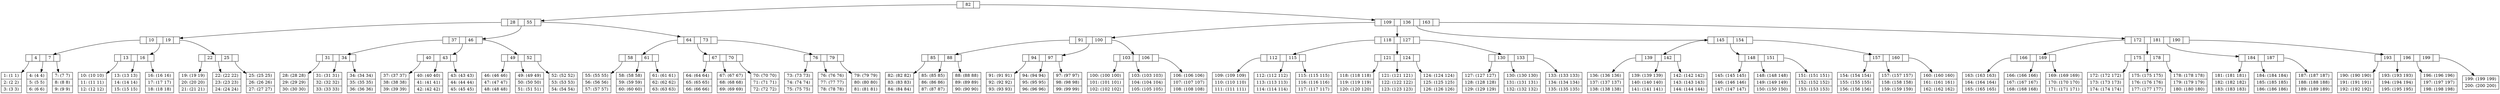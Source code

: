 digraph g {
  node [shape=record, height=0.1];
  node80[label = "<f0>|82|<f1>"];
  node26[label = "<f0>|28|<f1>|55|<f2>"];
  node8[label = "<f0>|10|<f1>|19|<f2>"];
  node2[label = "<f0>|4|<f1>|7|<f2>"];
  node0[label = "{1: (1 1)|2: (2 2)|3: (3 3)}"];
  "node2":f0 -> "node0";
  node1[label = "{4: (4 4)|5: (5 5)|6: (6 6)}"];
  "node2":f1 -> "node1";
  node3[label = "{7: (7 7)|8: (8 8)|9: (9 9)}"];
  "node2":f2 -> "node3";
  "node8":f0 -> "node2";
  node7[label = "<f0>|13|<f1>|16|<f2>"];
  node4[label = "{10: (10 10)|11: (11 11)|12: (12 12)}"];
  "node7":f0 -> "node4";
  node5[label = "{13: (13 13)|14: (14 14)|15: (15 15)}"];
  "node7":f1 -> "node5";
  node6[label = "{16: (16 16)|17: (17 17)|18: (18 18)}"];
  "node7":f2 -> "node6";
  "node8":f1 -> "node7";
  node12[label = "<f0>|22|<f1>|25|<f2>"];
  node9[label = "{19: (19 19)|20: (20 20)|21: (21 21)}"];
  "node12":f0 -> "node9";
  node10[label = "{22: (22 22)|23: (23 23)|24: (24 24)}"];
  "node12":f1 -> "node10";
  node11[label = "{25: (25 25)|26: (26 26)|27: (27 27)}"];
  "node12":f2 -> "node11";
  "node8":f2 -> "node12";
  "node26":f0 -> "node8";
  node25[label = "<f0>|37|<f1>|46|<f2>"];
  node16[label = "<f0>|31|<f1>|34|<f2>"];
  node13[label = "{28: (28 28)|29: (29 29)|30: (30 30)}"];
  "node16":f0 -> "node13";
  node14[label = "{31: (31 31)|32: (32 32)|33: (33 33)}"];
  "node16":f1 -> "node14";
  node15[label = "{34: (34 34)|35: (35 35)|36: (36 36)}"];
  "node16":f2 -> "node15";
  "node25":f0 -> "node16";
  node20[label = "<f0>|40|<f1>|43|<f2>"];
  node17[label = "{37: (37 37)|38: (38 38)|39: (39 39)}"];
  "node20":f0 -> "node17";
  node18[label = "{40: (40 40)|41: (41 41)|42: (42 42)}"];
  "node20":f1 -> "node18";
  node19[label = "{43: (43 43)|44: (44 44)|45: (45 45)}"];
  "node20":f2 -> "node19";
  "node25":f1 -> "node20";
  node24[label = "<f0>|49|<f1>|52|<f2>"];
  node21[label = "{46: (46 46)|47: (47 47)|48: (48 48)}"];
  "node24":f0 -> "node21";
  node22[label = "{49: (49 49)|50: (50 50)|51: (51 51)}"];
  "node24":f1 -> "node22";
  node23[label = "{52: (52 52)|53: (53 53)|54: (54 54)}"];
  "node24":f2 -> "node23";
  "node25":f2 -> "node24";
  "node26":f1 -> "node25";
  node39[label = "<f0>|64|<f1>|73|<f2>"];
  node30[label = "<f0>|58|<f1>|61|<f2>"];
  node27[label = "{55: (55 55)|56: (56 56)|57: (57 57)}"];
  "node30":f0 -> "node27";
  node28[label = "{58: (58 58)|59: (59 59)|60: (60 60)}"];
  "node30":f1 -> "node28";
  node29[label = "{61: (61 61)|62: (62 62)|63: (63 63)}"];
  "node30":f2 -> "node29";
  "node39":f0 -> "node30";
  node34[label = "<f0>|67|<f1>|70|<f2>"];
  node31[label = "{64: (64 64)|65: (65 65)|66: (66 66)}"];
  "node34":f0 -> "node31";
  node32[label = "{67: (67 67)|68: (68 68)|69: (69 69)}"];
  "node34":f1 -> "node32";
  node33[label = "{70: (70 70)|71: (71 71)|72: (72 72)}"];
  "node34":f2 -> "node33";
  "node39":f1 -> "node34";
  node38[label = "<f0>|76|<f1>|79|<f2>"];
  node35[label = "{73: (73 73)|74: (74 74)|75: (75 75)}"];
  "node38":f0 -> "node35";
  node36[label = "{76: (76 76)|77: (77 77)|78: (78 78)}"];
  "node38":f1 -> "node36";
  node37[label = "{79: (79 79)|80: (80 80)|81: (81 81)}"];
  "node38":f2 -> "node37";
  "node39":f2 -> "node38";
  "node26":f2 -> "node39";
  "node80":f0 -> "node26";
  node79[label = "<f0>|109|<f1>|136|<f2>|163|<f3>"];
  node52[label = "<f0>|91|<f1>|100|<f2>"];
  node43[label = "<f0>|85|<f1>|88|<f2>"];
  node40[label = "{82: (82 82)|83: (83 83)|84: (84 84)}"];
  "node43":f0 -> "node40";
  node41[label = "{85: (85 85)|86: (86 86)|87: (87 87)}"];
  "node43":f1 -> "node41";
  node42[label = "{88: (88 88)|89: (89 89)|90: (90 90)}"];
  "node43":f2 -> "node42";
  "node52":f0 -> "node43";
  node47[label = "<f0>|94|<f1>|97|<f2>"];
  node44[label = "{91: (91 91)|92: (92 92)|93: (93 93)}"];
  "node47":f0 -> "node44";
  node45[label = "{94: (94 94)|95: (95 95)|96: (96 96)}"];
  "node47":f1 -> "node45";
  node46[label = "{97: (97 97)|98: (98 98)|99: (99 99)}"];
  "node47":f2 -> "node46";
  "node52":f1 -> "node47";
  node51[label = "<f0>|103|<f1>|106|<f2>"];
  node48[label = "{100: (100 100)|101: (101 101)|102: (102 102)}"];
  "node51":f0 -> "node48";
  node49[label = "{103: (103 103)|104: (104 104)|105: (105 105)}"];
  "node51":f1 -> "node49";
  node50[label = "{106: (106 106)|107: (107 107)|108: (108 108)}"];
  "node51":f2 -> "node50";
  "node52":f2 -> "node51";
  "node79":f0 -> "node52";
  node65[label = "<f0>|118|<f1>|127|<f2>"];
  node56[label = "<f0>|112|<f1>|115|<f2>"];
  node53[label = "{109: (109 109)|110: (110 110)|111: (111 111)}"];
  "node56":f0 -> "node53";
  node54[label = "{112: (112 112)|113: (113 113)|114: (114 114)}"];
  "node56":f1 -> "node54";
  node55[label = "{115: (115 115)|116: (116 116)|117: (117 117)}"];
  "node56":f2 -> "node55";
  "node65":f0 -> "node56";
  node60[label = "<f0>|121|<f1>|124|<f2>"];
  node57[label = "{118: (118 118)|119: (119 119)|120: (120 120)}"];
  "node60":f0 -> "node57";
  node58[label = "{121: (121 121)|122: (122 122)|123: (123 123)}"];
  "node60":f1 -> "node58";
  node59[label = "{124: (124 124)|125: (125 125)|126: (126 126)}"];
  "node60":f2 -> "node59";
  "node65":f1 -> "node60";
  node64[label = "<f0>|130|<f1>|133|<f2>"];
  node61[label = "{127: (127 127)|128: (128 128)|129: (129 129)}"];
  "node64":f0 -> "node61";
  node62[label = "{130: (130 130)|131: (131 131)|132: (132 132)}"];
  "node64":f1 -> "node62";
  node63[label = "{133: (133 133)|134: (134 134)|135: (135 135)}"];
  "node64":f2 -> "node63";
  "node65":f2 -> "node64";
  "node79":f1 -> "node65";
  node78[label = "<f0>|145|<f1>|154|<f2>"];
  node69[label = "<f0>|139|<f1>|142|<f2>"];
  node66[label = "{136: (136 136)|137: (137 137)|138: (138 138)}"];
  "node69":f0 -> "node66";
  node67[label = "{139: (139 139)|140: (140 140)|141: (141 141)}"];
  "node69":f1 -> "node67";
  node68[label = "{142: (142 142)|143: (143 143)|144: (144 144)}"];
  "node69":f2 -> "node68";
  "node78":f0 -> "node69";
  node73[label = "<f0>|148|<f1>|151|<f2>"];
  node70[label = "{145: (145 145)|146: (146 146)|147: (147 147)}"];
  "node73":f0 -> "node70";
  node71[label = "{148: (148 148)|149: (149 149)|150: (150 150)}"];
  "node73":f1 -> "node71";
  node72[label = "{151: (151 151)|152: (152 152)|153: (153 153)}"];
  "node73":f2 -> "node72";
  "node78":f1 -> "node73";
  node77[label = "<f0>|157|<f1>|160|<f2>"];
  node74[label = "{154: (154 154)|155: (155 155)|156: (156 156)}"];
  "node77":f0 -> "node74";
  node75[label = "{157: (157 157)|158: (158 158)|159: (159 159)}"];
  "node77":f1 -> "node75";
  node76[label = "{160: (160 160)|161: (161 161)|162: (162 162)}"];
  "node77":f2 -> "node76";
  "node78":f2 -> "node77";
  "node79":f2 -> "node78";
  node93[label = "<f0>|172|<f1>|181|<f2>|190|<f3>"];
  node84[label = "<f0>|166|<f1>|169|<f2>"];
  node81[label = "{163: (163 163)|164: (164 164)|165: (165 165)}"];
  "node84":f0 -> "node81";
  node82[label = "{166: (166 166)|167: (167 167)|168: (168 168)}"];
  "node84":f1 -> "node82";
  node83[label = "{169: (169 169)|170: (170 170)|171: (171 171)}"];
  "node84":f2 -> "node83";
  "node93":f0 -> "node84";
  node88[label = "<f0>|175|<f1>|178|<f2>"];
  node85[label = "{172: (172 172)|173: (173 173)|174: (174 174)}"];
  "node88":f0 -> "node85";
  node86[label = "{175: (175 175)|176: (176 176)|177: (177 177)}"];
  "node88":f1 -> "node86";
  node87[label = "{178: (178 178)|179: (179 179)|180: (180 180)}"];
  "node88":f2 -> "node87";
  "node93":f1 -> "node88";
  node92[label = "<f0>|184|<f1>|187|<f2>"];
  node89[label = "{181: (181 181)|182: (182 182)|183: (183 183)}"];
  "node92":f0 -> "node89";
  node90[label = "{184: (184 184)|185: (185 185)|186: (186 186)}"];
  "node92":f1 -> "node90";
  node91[label = "{187: (187 187)|188: (188 188)|189: (189 189)}"];
  "node92":f2 -> "node91";
  "node93":f2 -> "node92";
  node97[label = "<f0>|193|<f1>|196|<f2>|199|<f3>"];
  node94[label = "{190: (190 190)|191: (191 191)|192: (192 192)}"];
  "node97":f0 -> "node94";
  node95[label = "{193: (193 193)|194: (194 194)|195: (195 195)}"];
  "node97":f1 -> "node95";
  node96[label = "{196: (196 196)|197: (197 197)|198: (198 198)}"];
  "node97":f2 -> "node96";
  node98[label = "{199: (199 199)|200: (200 200)}"];
  "node97":f3 -> "node98";
  "node93":f3 -> "node97";
  "node79":f3 -> "node93";
  "node80":f1 -> "node79";
}